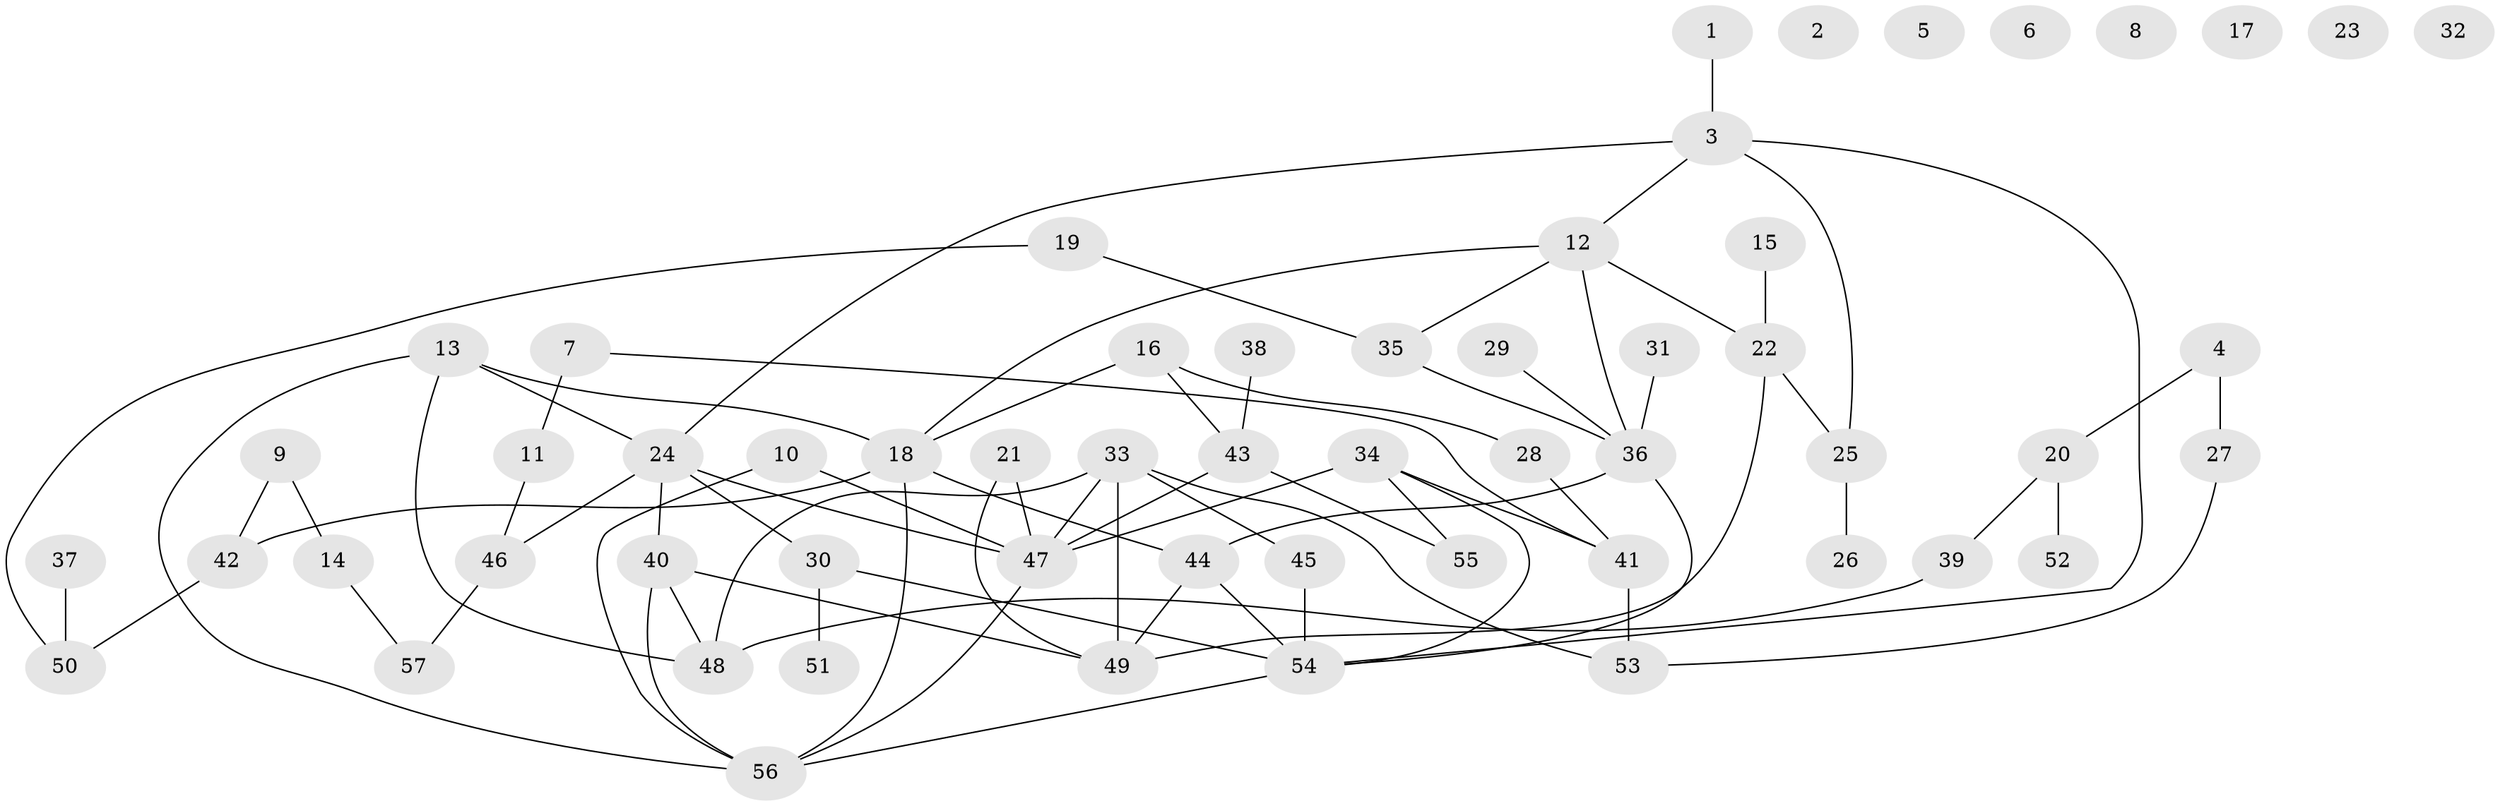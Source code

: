 // Generated by graph-tools (version 1.1) at 2025/33/03/09/25 02:33:53]
// undirected, 57 vertices, 77 edges
graph export_dot {
graph [start="1"]
  node [color=gray90,style=filled];
  1;
  2;
  3;
  4;
  5;
  6;
  7;
  8;
  9;
  10;
  11;
  12;
  13;
  14;
  15;
  16;
  17;
  18;
  19;
  20;
  21;
  22;
  23;
  24;
  25;
  26;
  27;
  28;
  29;
  30;
  31;
  32;
  33;
  34;
  35;
  36;
  37;
  38;
  39;
  40;
  41;
  42;
  43;
  44;
  45;
  46;
  47;
  48;
  49;
  50;
  51;
  52;
  53;
  54;
  55;
  56;
  57;
  1 -- 3;
  3 -- 12;
  3 -- 24;
  3 -- 25;
  3 -- 54;
  4 -- 20;
  4 -- 27;
  7 -- 11;
  7 -- 41;
  9 -- 14;
  9 -- 42;
  10 -- 47;
  10 -- 56;
  11 -- 46;
  12 -- 18;
  12 -- 22;
  12 -- 35;
  12 -- 36;
  13 -- 18;
  13 -- 24;
  13 -- 48;
  13 -- 56;
  14 -- 57;
  15 -- 22;
  16 -- 18;
  16 -- 28;
  16 -- 43;
  18 -- 42;
  18 -- 44;
  18 -- 56;
  19 -- 35;
  19 -- 50;
  20 -- 39;
  20 -- 52;
  21 -- 47;
  21 -- 49;
  22 -- 25;
  22 -- 49;
  24 -- 30;
  24 -- 40;
  24 -- 46;
  24 -- 47;
  25 -- 26;
  27 -- 53;
  28 -- 41;
  29 -- 36;
  30 -- 51;
  30 -- 54;
  31 -- 36;
  33 -- 45;
  33 -- 47;
  33 -- 48;
  33 -- 49;
  33 -- 53;
  34 -- 41;
  34 -- 47;
  34 -- 54;
  34 -- 55;
  35 -- 36;
  36 -- 44;
  36 -- 54;
  37 -- 50;
  38 -- 43;
  39 -- 48;
  40 -- 48;
  40 -- 49;
  40 -- 56;
  41 -- 53;
  42 -- 50;
  43 -- 47;
  43 -- 55;
  44 -- 49;
  44 -- 54;
  45 -- 54;
  46 -- 57;
  47 -- 56;
  54 -- 56;
}
